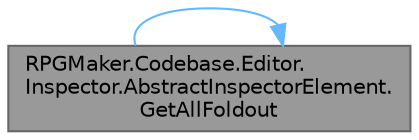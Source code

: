 digraph "RPGMaker.Codebase.Editor.Inspector.AbstractInspectorElement.GetAllFoldout"
{
 // LATEX_PDF_SIZE
  bgcolor="transparent";
  edge [fontname=Helvetica,fontsize=10,labelfontname=Helvetica,labelfontsize=10];
  node [fontname=Helvetica,fontsize=10,shape=box,height=0.2,width=0.4];
  rankdir="LR";
  Node1 [id="Node000001",label="RPGMaker.Codebase.Editor.\lInspector.AbstractInspectorElement.\lGetAllFoldout",height=0.2,width=0.4,color="gray40", fillcolor="grey60", style="filled", fontcolor="black",tooltip="画面内に存在する全てのFoldoutを取得する"];
  Node1 -> Node1 [id="edge1_Node000001_Node000001",color="steelblue1",style="solid",tooltip=" "];
}

